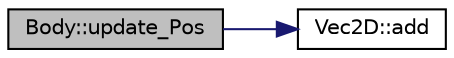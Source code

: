 digraph "Body::update_Pos"
{
  edge [fontname="Helvetica",fontsize="10",labelfontname="Helvetica",labelfontsize="10"];
  node [fontname="Helvetica",fontsize="10",shape=record];
  rankdir="LR";
  Node26 [label="Body::update_Pos",height=0.2,width=0.4,color="black", fillcolor="grey75", style="filled", fontcolor="black"];
  Node26 -> Node27 [color="midnightblue",fontsize="10",style="solid"];
  Node27 [label="Vec2D::add",height=0.2,width=0.4,color="black", fillcolor="white", style="filled",URL="$namespace_vec2_d.html#a758464ed31255ef60f9e5adb4ec514f5"];
}
